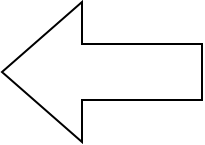 <mxfile version="14.0.4" type="github">
  <diagram id="Bdb_pt_8W3G9fiKfDvKy" name="第 1 页">
    <mxGraphModel dx="1422" dy="832" grid="1" gridSize="10" guides="1" tooltips="1" connect="1" arrows="1" fold="1" page="1" pageScale="1" pageWidth="1169" pageHeight="827" math="0" shadow="0">
      <root>
        <mxCell id="0" />
        <mxCell id="1" parent="0" />
        <mxCell id="i0XMtLkm-y_jffLIH2NP-1" value="" style="html=1;shadow=0;dashed=0;align=center;verticalAlign=middle;shape=mxgraph.arrows2.arrow;dy=0.6;dx=40;flipH=1;notch=0;" parent="1" vertex="1">
          <mxGeometry x="110" y="80" width="100" height="70" as="geometry" />
        </mxCell>
      </root>
    </mxGraphModel>
  </diagram>
</mxfile>
